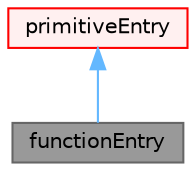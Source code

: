 digraph "functionEntry"
{
 // LATEX_PDF_SIZE
  bgcolor="transparent";
  edge [fontname=Helvetica,fontsize=10,labelfontname=Helvetica,labelfontsize=10];
  node [fontname=Helvetica,fontsize=10,shape=box,height=0.2,width=0.4];
  Node1 [id="Node000001",label="functionEntry",height=0.2,width=0.4,color="gray40", fillcolor="grey60", style="filled", fontcolor="black",tooltip="A functionEntry causes entries to be added/manipulated on the specified dictionary given an input str..."];
  Node2 -> Node1 [id="edge1_Node000001_Node000002",dir="back",color="steelblue1",style="solid",tooltip=" "];
  Node2 [id="Node000002",label="primitiveEntry",height=0.2,width=0.4,color="red", fillcolor="#FFF0F0", style="filled",URL="$classFoam_1_1primitiveEntry.html",tooltip="A keyword and a list of tokens comprise a primitiveEntry. A primitiveEntry can be read,..."];
}
